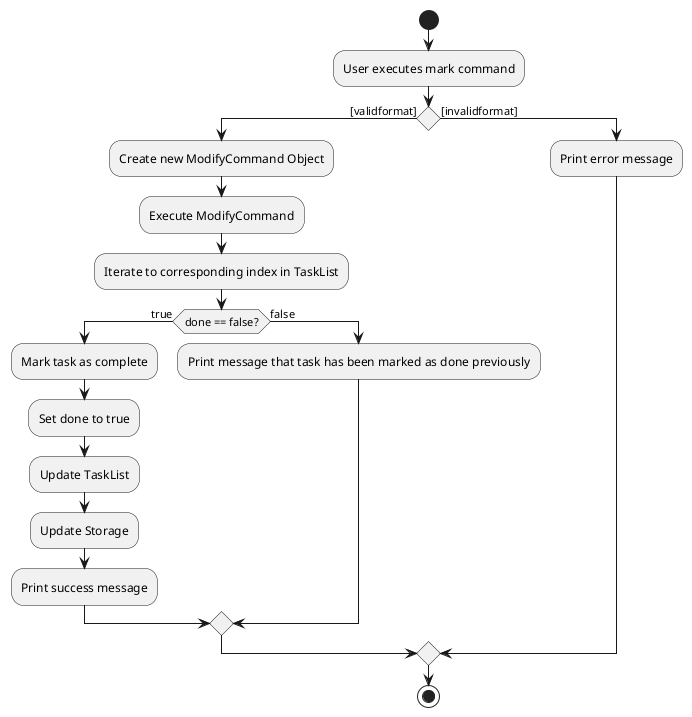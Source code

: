 @startuml
'https://plantuml.com/activity-diagram-beta

start
:User executes mark command;

if () then ([validformat])
  :Create new ModifyCommand Object;
  :Execute ModifyCommand;
  :Iterate to corresponding index in TaskList;
  if(done == false?) then (true)
    :Mark task as complete;
    :Set done to true;
    :Update TaskList;
    :Update Storage;
    :Print success message;
  else (false)
    :Print message that task has been marked as done previously;
    endif

else([invalidformat])
    :Print error message;
endif

stop

@enduml
